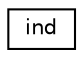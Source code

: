 digraph "Graphical Class Hierarchy"
{
  edge [fontname="Helvetica",fontsize="10",labelfontname="Helvetica",labelfontsize="10"];
  node [fontname="Helvetica",fontsize="10",shape=record];
  rankdir="LR";
  Node1 [label="ind",height=0.2,width=0.4,color="black", fillcolor="white", style="filled",URL="$structind.html"];
}
